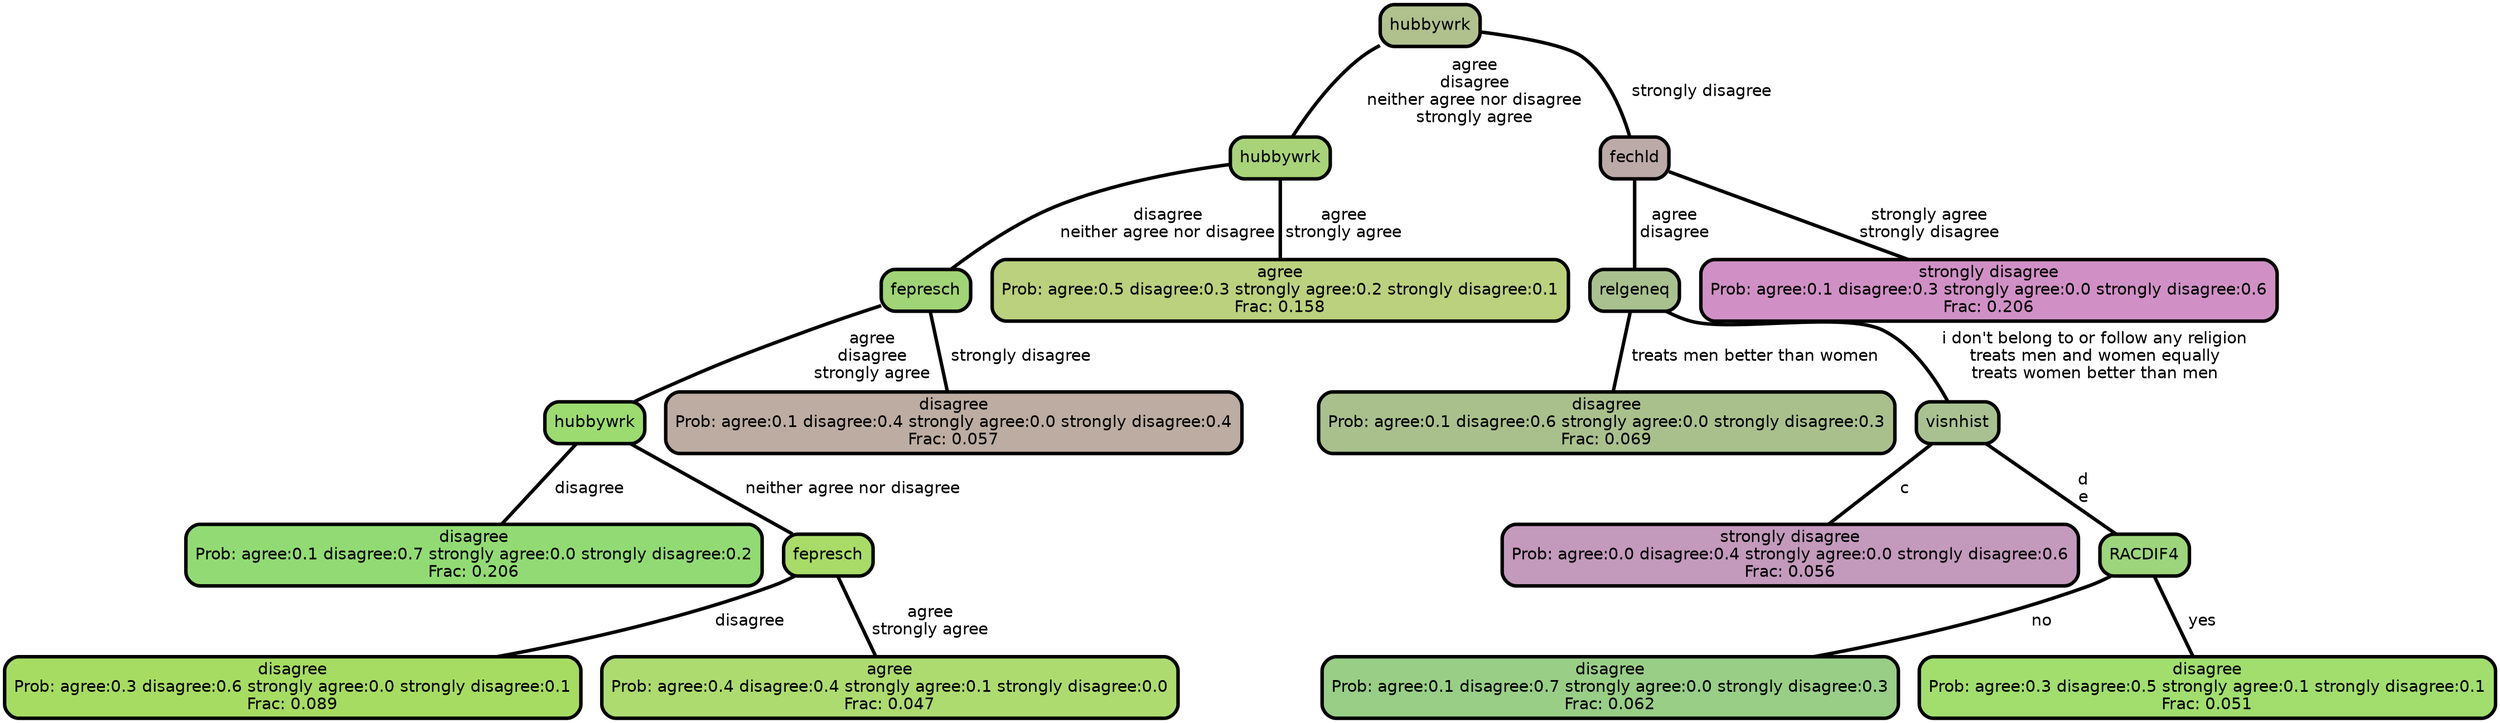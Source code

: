 graph Tree {
node [shape=box, style="filled, rounded",color="black",penwidth="3",fontcolor="black",                 fontname=helvetica] ;
graph [ranksep="0 equally", splines=straight,                 bgcolor=transparent, dpi=200] ;
edge [fontname=helvetica, color=black] ;
0 [label="disagree
Prob: agree:0.1 disagree:0.7 strongly agree:0.0 strongly disagree:0.2
Frac: 0.206", fillcolor="#92db74"] ;
1 [label="hubbywrk", fillcolor="#9bdb6f"] ;
2 [label="disagree
Prob: agree:0.3 disagree:0.6 strongly agree:0.0 strongly disagree:0.1
Frac: 0.089", fillcolor="#a7dc63"] ;
3 [label="fepresch", fillcolor="#a9db68"] ;
4 [label="agree
Prob: agree:0.4 disagree:0.4 strongly agree:0.1 strongly disagree:0.0
Frac: 0.047", fillcolor="#addb70"] ;
5 [label="fepresch", fillcolor="#a0d476"] ;
6 [label="disagree
Prob: agree:0.1 disagree:0.4 strongly agree:0.0 strongly disagree:0.4
Frac: 0.057", fillcolor="#bcaca1"] ;
7 [label="hubbywrk", fillcolor="#a8d378"] ;
8 [label="agree
Prob: agree:0.5 disagree:0.3 strongly agree:0.2 strongly disagree:0.1
Frac: 0.158", fillcolor="#bbd17d"] ;
9 [label="hubbywrk", fillcolor="#b0c18d"] ;
10 [label="disagree
Prob: agree:0.1 disagree:0.6 strongly agree:0.0 strongly disagree:0.3
Frac: 0.069", fillcolor="#a9c08c"] ;
11 [label="relgeneq", fillcolor="#a9c18f"] ;
12 [label="strongly disagree
Prob: agree:0.0 disagree:0.4 strongly agree:0.0 strongly disagree:0.6
Frac: 0.056", fillcolor="#c399bc"] ;
13 [label="visnhist", fillcolor="#a9c190"] ;
14 [label="disagree
Prob: agree:0.1 disagree:0.7 strongly agree:0.0 strongly disagree:0.3
Frac: 0.062", fillcolor="#98ce85"] ;
15 [label="RACDIF4", fillcolor="#9cd57b"] ;
16 [label="disagree
Prob: agree:0.3 disagree:0.5 strongly agree:0.1 strongly disagree:0.1
Frac: 0.051", fillcolor="#a1de6e"] ;
17 [label="fechld", fillcolor="#bbaaa8"] ;
18 [label="strongly disagree
Prob: agree:0.1 disagree:0.3 strongly agree:0.0 strongly disagree:0.6
Frac: 0.206", fillcolor="#d090c5"] ;
1 -- 0 [label=" disagree",penwidth=3] ;
1 -- 3 [label=" neither agree nor disagree",penwidth=3] ;
3 -- 2 [label=" disagree",penwidth=3] ;
3 -- 4 [label=" agree\n strongly agree",penwidth=3] ;
5 -- 1 [label=" agree\n disagree\n strongly agree",penwidth=3] ;
5 -- 6 [label=" strongly disagree",penwidth=3] ;
7 -- 5 [label=" disagree\n neither agree nor disagree",penwidth=3] ;
7 -- 8 [label=" agree\n strongly agree",penwidth=3] ;
9 -- 7 [label=" agree\n disagree\n neither agree nor disagree\n strongly agree",penwidth=3] ;
9 -- 17 [label=" strongly disagree",penwidth=3] ;
11 -- 10 [label=" treats men better than women",penwidth=3] ;
11 -- 13 [label=" i don't belong to or follow any religion\n treats men and women equally\n treats women better than men",penwidth=3] ;
13 -- 12 [label=" c",penwidth=3] ;
13 -- 15 [label=" d\n e",penwidth=3] ;
15 -- 14 [label=" no",penwidth=3] ;
15 -- 16 [label=" yes",penwidth=3] ;
17 -- 11 [label=" agree\n disagree",penwidth=3] ;
17 -- 18 [label=" strongly agree\n strongly disagree",penwidth=3] ;
{rank = same;}}